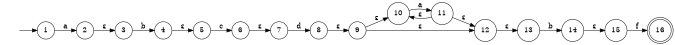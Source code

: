 digraph nfa {
	rankdir=LR size=4.5
	node [shape=doublecircle]
	16
	node [shape=circle]
	1 -> 2 [label=a]
	2 -> 3 [label="ε"]
	3 -> 4 [label=b]
	4 -> 5 [label="ε"]
	5 -> 6 [label=c]
	6 -> 7 [label="ε"]
	7 -> 8 [label=d]
	8 -> 9 [label="ε"]
	9 -> 10 [label="ε"]
	9 -> 12 [label="ε"]
	10 -> 11 [label=a]
	11 -> 10 [label="ε"]
	11 -> 12 [label="ε"]
	12 -> 13 [label="ε"]
	13 -> 14 [label=b]
	14 -> 15 [label="ε"]
	15 -> 16 [label=f]
	node [style=invis]
	0
	0 -> 1
}
